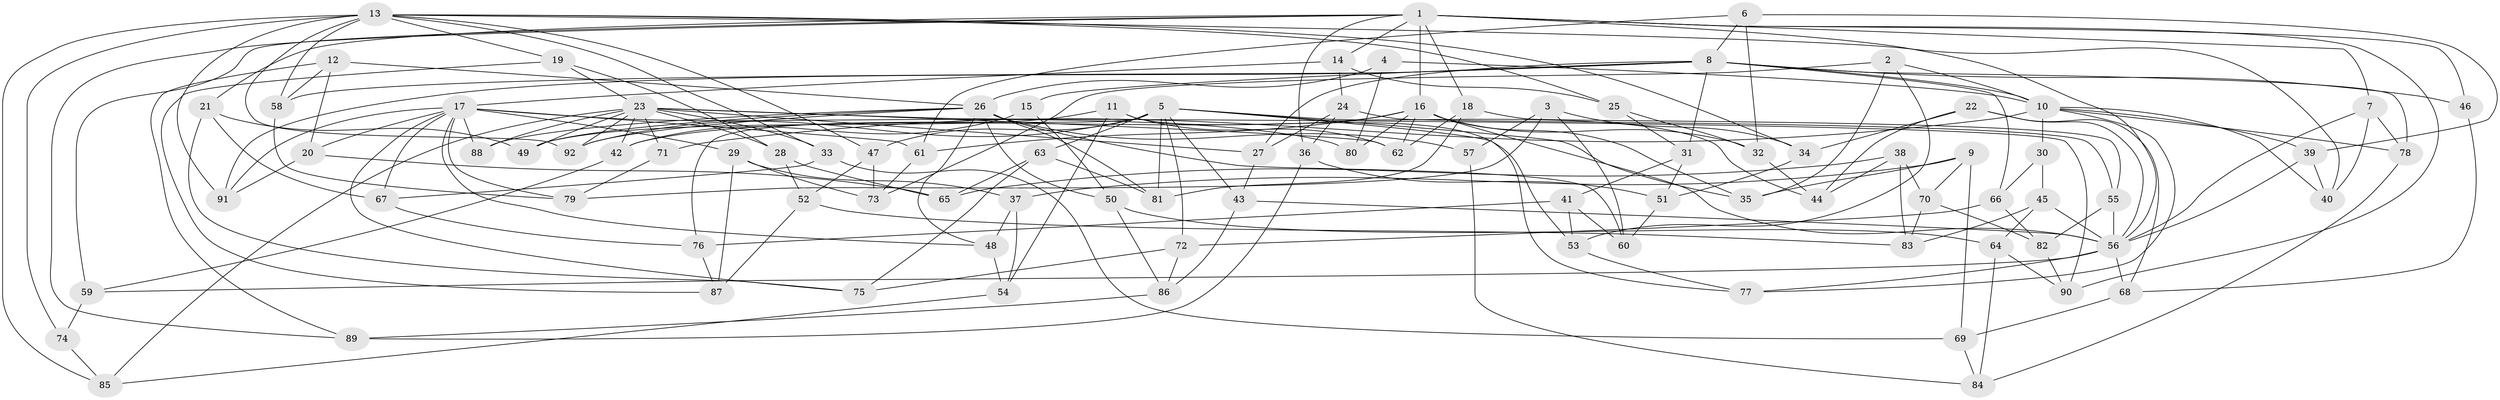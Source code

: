 // original degree distribution, {4: 1.0}
// Generated by graph-tools (version 1.1) at 2025/53/03/04/25 22:53:43]
// undirected, 92 vertices, 211 edges
graph export_dot {
  node [color=gray90,style=filled];
  1;
  2;
  3;
  4;
  5;
  6;
  7;
  8;
  9;
  10;
  11;
  12;
  13;
  14;
  15;
  16;
  17;
  18;
  19;
  20;
  21;
  22;
  23;
  24;
  25;
  26;
  27;
  28;
  29;
  30;
  31;
  32;
  33;
  34;
  35;
  36;
  37;
  38;
  39;
  40;
  41;
  42;
  43;
  44;
  45;
  46;
  47;
  48;
  49;
  50;
  51;
  52;
  53;
  54;
  55;
  56;
  57;
  58;
  59;
  60;
  61;
  62;
  63;
  64;
  65;
  66;
  67;
  68;
  69;
  70;
  71;
  72;
  73;
  74;
  75;
  76;
  77;
  78;
  79;
  80;
  81;
  82;
  83;
  84;
  85;
  86;
  87;
  88;
  89;
  90;
  91;
  92;
  1 -- 7 [weight=1.0];
  1 -- 14 [weight=1.0];
  1 -- 16 [weight=2.0];
  1 -- 18 [weight=1.0];
  1 -- 21 [weight=1.0];
  1 -- 36 [weight=1.0];
  1 -- 46 [weight=1.0];
  1 -- 56 [weight=1.0];
  1 -- 59 [weight=1.0];
  1 -- 89 [weight=1.0];
  1 -- 90 [weight=1.0];
  2 -- 10 [weight=1.0];
  2 -- 35 [weight=1.0];
  2 -- 53 [weight=1.0];
  2 -- 73 [weight=1.0];
  3 -- 34 [weight=1.0];
  3 -- 57 [weight=1.0];
  3 -- 60 [weight=1.0];
  3 -- 79 [weight=1.0];
  4 -- 10 [weight=2.0];
  4 -- 26 [weight=1.0];
  4 -- 80 [weight=1.0];
  5 -- 35 [weight=1.0];
  5 -- 43 [weight=1.0];
  5 -- 44 [weight=1.0];
  5 -- 47 [weight=1.0];
  5 -- 63 [weight=1.0];
  5 -- 72 [weight=1.0];
  5 -- 76 [weight=1.0];
  5 -- 77 [weight=1.0];
  5 -- 81 [weight=1.0];
  5 -- 92 [weight=1.0];
  6 -- 8 [weight=1.0];
  6 -- 32 [weight=1.0];
  6 -- 39 [weight=1.0];
  6 -- 61 [weight=1.0];
  7 -- 40 [weight=1.0];
  7 -- 56 [weight=1.0];
  7 -- 78 [weight=1.0];
  8 -- 10 [weight=1.0];
  8 -- 15 [weight=2.0];
  8 -- 27 [weight=1.0];
  8 -- 31 [weight=1.0];
  8 -- 46 [weight=2.0];
  8 -- 58 [weight=1.0];
  8 -- 66 [weight=1.0];
  8 -- 78 [weight=1.0];
  8 -- 91 [weight=1.0];
  9 -- 35 [weight=1.0];
  9 -- 37 [weight=1.0];
  9 -- 69 [weight=1.0];
  9 -- 70 [weight=1.0];
  10 -- 30 [weight=2.0];
  10 -- 39 [weight=1.0];
  10 -- 40 [weight=1.0];
  10 -- 71 [weight=2.0];
  10 -- 77 [weight=1.0];
  10 -- 78 [weight=1.0];
  11 -- 49 [weight=1.0];
  11 -- 53 [weight=1.0];
  11 -- 54 [weight=1.0];
  11 -- 62 [weight=1.0];
  12 -- 20 [weight=1.0];
  12 -- 26 [weight=1.0];
  12 -- 58 [weight=1.0];
  12 -- 89 [weight=1.0];
  13 -- 19 [weight=1.0];
  13 -- 25 [weight=1.0];
  13 -- 33 [weight=1.0];
  13 -- 34 [weight=1.0];
  13 -- 40 [weight=1.0];
  13 -- 47 [weight=1.0];
  13 -- 58 [weight=1.0];
  13 -- 74 [weight=2.0];
  13 -- 85 [weight=1.0];
  13 -- 91 [weight=1.0];
  13 -- 92 [weight=1.0];
  14 -- 17 [weight=1.0];
  14 -- 24 [weight=1.0];
  14 -- 25 [weight=1.0];
  15 -- 42 [weight=1.0];
  15 -- 50 [weight=1.0];
  16 -- 32 [weight=1.0];
  16 -- 35 [weight=1.0];
  16 -- 42 [weight=1.0];
  16 -- 56 [weight=2.0];
  16 -- 61 [weight=1.0];
  16 -- 62 [weight=1.0];
  16 -- 80 [weight=1.0];
  17 -- 20 [weight=1.0];
  17 -- 29 [weight=1.0];
  17 -- 48 [weight=1.0];
  17 -- 61 [weight=1.0];
  17 -- 67 [weight=1.0];
  17 -- 75 [weight=1.0];
  17 -- 79 [weight=1.0];
  17 -- 80 [weight=2.0];
  17 -- 88 [weight=1.0];
  17 -- 91 [weight=1.0];
  18 -- 55 [weight=1.0];
  18 -- 62 [weight=1.0];
  18 -- 81 [weight=1.0];
  19 -- 23 [weight=1.0];
  19 -- 28 [weight=1.0];
  19 -- 87 [weight=1.0];
  20 -- 65 [weight=1.0];
  20 -- 91 [weight=1.0];
  21 -- 49 [weight=1.0];
  21 -- 67 [weight=1.0];
  21 -- 75 [weight=1.0];
  22 -- 34 [weight=1.0];
  22 -- 44 [weight=1.0];
  22 -- 56 [weight=1.0];
  22 -- 68 [weight=1.0];
  23 -- 27 [weight=1.0];
  23 -- 28 [weight=1.0];
  23 -- 33 [weight=1.0];
  23 -- 42 [weight=1.0];
  23 -- 49 [weight=1.0];
  23 -- 62 [weight=1.0];
  23 -- 71 [weight=1.0];
  23 -- 85 [weight=1.0];
  23 -- 88 [weight=1.0];
  23 -- 90 [weight=1.0];
  23 -- 92 [weight=1.0];
  24 -- 27 [weight=1.0];
  24 -- 36 [weight=1.0];
  24 -- 55 [weight=1.0];
  25 -- 31 [weight=1.0];
  25 -- 32 [weight=1.0];
  26 -- 48 [weight=1.0];
  26 -- 49 [weight=1.0];
  26 -- 50 [weight=1.0];
  26 -- 57 [weight=2.0];
  26 -- 60 [weight=1.0];
  26 -- 81 [weight=1.0];
  26 -- 88 [weight=2.0];
  26 -- 92 [weight=1.0];
  27 -- 43 [weight=1.0];
  28 -- 52 [weight=1.0];
  28 -- 65 [weight=1.0];
  29 -- 37 [weight=1.0];
  29 -- 73 [weight=1.0];
  29 -- 87 [weight=1.0];
  30 -- 45 [weight=1.0];
  30 -- 66 [weight=1.0];
  31 -- 41 [weight=1.0];
  31 -- 51 [weight=1.0];
  32 -- 44 [weight=1.0];
  33 -- 67 [weight=1.0];
  33 -- 69 [weight=1.0];
  34 -- 51 [weight=1.0];
  36 -- 51 [weight=1.0];
  36 -- 89 [weight=1.0];
  37 -- 48 [weight=1.0];
  37 -- 54 [weight=1.0];
  38 -- 44 [weight=1.0];
  38 -- 65 [weight=1.0];
  38 -- 70 [weight=1.0];
  38 -- 83 [weight=1.0];
  39 -- 40 [weight=1.0];
  39 -- 56 [weight=1.0];
  41 -- 53 [weight=1.0];
  41 -- 60 [weight=1.0];
  41 -- 76 [weight=1.0];
  42 -- 59 [weight=1.0];
  43 -- 56 [weight=1.0];
  43 -- 86 [weight=1.0];
  45 -- 56 [weight=1.0];
  45 -- 64 [weight=1.0];
  45 -- 83 [weight=1.0];
  46 -- 68 [weight=1.0];
  47 -- 52 [weight=1.0];
  47 -- 73 [weight=1.0];
  48 -- 54 [weight=1.0];
  50 -- 64 [weight=1.0];
  50 -- 86 [weight=1.0];
  51 -- 60 [weight=1.0];
  52 -- 83 [weight=1.0];
  52 -- 87 [weight=1.0];
  53 -- 77 [weight=1.0];
  54 -- 85 [weight=1.0];
  55 -- 56 [weight=1.0];
  55 -- 82 [weight=1.0];
  56 -- 59 [weight=1.0];
  56 -- 68 [weight=1.0];
  56 -- 77 [weight=1.0];
  57 -- 84 [weight=1.0];
  58 -- 79 [weight=1.0];
  59 -- 74 [weight=1.0];
  61 -- 73 [weight=1.0];
  63 -- 65 [weight=1.0];
  63 -- 75 [weight=1.0];
  63 -- 81 [weight=1.0];
  64 -- 84 [weight=1.0];
  64 -- 90 [weight=1.0];
  66 -- 72 [weight=1.0];
  66 -- 82 [weight=1.0];
  67 -- 76 [weight=1.0];
  68 -- 69 [weight=1.0];
  69 -- 84 [weight=1.0];
  70 -- 82 [weight=1.0];
  70 -- 83 [weight=1.0];
  71 -- 79 [weight=1.0];
  72 -- 75 [weight=1.0];
  72 -- 86 [weight=1.0];
  74 -- 85 [weight=1.0];
  76 -- 87 [weight=1.0];
  78 -- 84 [weight=1.0];
  82 -- 90 [weight=1.0];
  86 -- 89 [weight=1.0];
}
